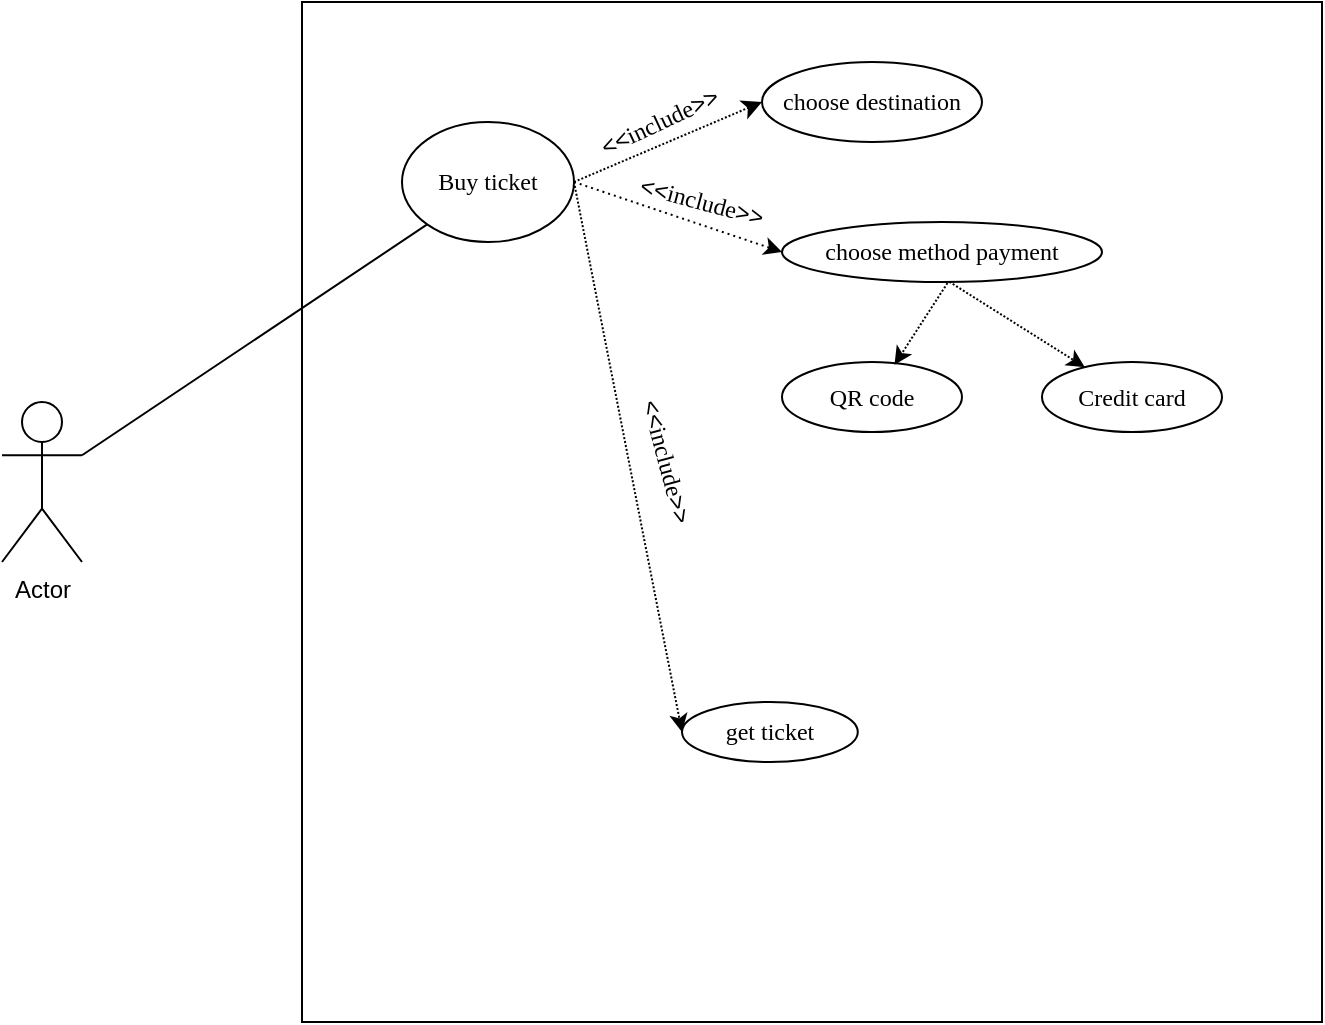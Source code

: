 <mxfile version="21.0.6" type="google"><diagram name="Trang-1" id="sER-0fwj8kS5iyrna3Ce"><mxGraphModel grid="1" page="1" gridSize="10" guides="1" tooltips="1" connect="1" arrows="1" fold="1" pageScale="1" pageWidth="827" pageHeight="1169" math="0" shadow="0"><root><mxCell id="0"/><mxCell id="1" parent="0"/><mxCell id="ryfl59Yn6GZChmdKb3rj-1" value="Actor" style="shape=umlActor;verticalLabelPosition=bottom;verticalAlign=top;html=1;outlineConnect=0;" vertex="1" parent="1"><mxGeometry x="60" y="240" width="40" height="80" as="geometry"/></mxCell><mxCell id="ryfl59Yn6GZChmdKb3rj-2" value="" style="whiteSpace=net;html=1;aspect=fixed;" vertex="1" parent="1"><mxGeometry x="210" y="40" width="510" height="510" as="geometry"/></mxCell><mxCell id="ryfl59Yn6GZChmdKb3rj-3" value="&lt;font face=&quot;Times New Roman&quot;&gt;Buy ticket&lt;/font&gt;" style="ellipse;whiteSpace=wrap;html=1;" vertex="1" parent="1"><mxGeometry x="260" y="100" width="86" height="60" as="geometry"/></mxCell><mxCell id="ryfl59Yn6GZChmdKb3rj-5" value="&lt;font face=&quot;Times New Roman&quot;&gt;choose destination&lt;/font&gt;" style="ellipse;whiteSpace=wrap;html=1;" vertex="1" parent="1"><mxGeometry x="440" y="70" width="110" height="40" as="geometry"/></mxCell><mxCell id="ryfl59Yn6GZChmdKb3rj-7" value="" style="endArrow=classic;html=1;rounded=0;entryX=0;entryY=0.5;entryDx=0;entryDy=0;dashed=1;dashPattern=1 1;endSize=7;strokeColor=#000000;exitX=1;exitY=0.5;exitDx=0;exitDy=0;" edge="1" parent="1" source="ryfl59Yn6GZChmdKb3rj-3" target="ryfl59Yn6GZChmdKb3rj-5"><mxGeometry width="50" height="50" relative="1" as="geometry"><mxPoint x="400" y="170" as="sourcePoint"/><mxPoint x="450" y="120" as="targetPoint"/><Array as="points"><mxPoint x="440" y="90"/></Array></mxGeometry></mxCell><mxCell id="ryfl59Yn6GZChmdKb3rj-8" value="&amp;lt;&amp;lt;&lt;font face=&quot;Times New Roman&quot;&gt;include&lt;/font&gt;&amp;gt;&amp;gt;" style="text;html=1;strokeColor=none;fillColor=none;align=center;verticalAlign=middle;whiteSpace=wrap;rounded=0;rotation=-25;" vertex="1" parent="1"><mxGeometry x="356.1" y="90" width="66" height="20" as="geometry"/></mxCell><mxCell id="ryfl59Yn6GZChmdKb3rj-9" value="choose method payment" style="ellipse;whiteSpace=wrap;html=1;fontFamily=Times New Roman;" vertex="1" parent="1"><mxGeometry x="450" y="150" width="160" height="30" as="geometry"/></mxCell><mxCell id="ryfl59Yn6GZChmdKb3rj-10" value="" style="endArrow=classic;html=1;rounded=0;entryX=0;entryY=0.5;entryDx=0;entryDy=0;dashed=1;dashPattern=1 2;strokeWidth=1;exitX=1;exitY=0.5;exitDx=0;exitDy=0;" edge="1" parent="1" source="ryfl59Yn6GZChmdKb3rj-3" target="ryfl59Yn6GZChmdKb3rj-9"><mxGeometry width="50" height="50" relative="1" as="geometry"><mxPoint x="400" y="210" as="sourcePoint"/><mxPoint x="450" y="160" as="targetPoint"/></mxGeometry></mxCell><mxCell id="ryfl59Yn6GZChmdKb3rj-11" value="&amp;lt;&amp;lt;&lt;font face=&quot;Times New Roman&quot;&gt;include&lt;/font&gt;&amp;gt;&amp;gt;" style="text;html=1;strokeColor=none;fillColor=none;align=center;verticalAlign=middle;whiteSpace=wrap;rounded=0;rotation=15;" vertex="1" parent="1"><mxGeometry x="380" y="130" width="60" height="20" as="geometry"/></mxCell><mxCell id="ryfl59Yn6GZChmdKb3rj-12" value="get ticket" style="ellipse;whiteSpace=wrap;html=1;fontFamily=Times New Roman;" vertex="1" parent="1"><mxGeometry x="400" y="390" width="87.9" height="30" as="geometry"/></mxCell><mxCell id="ryfl59Yn6GZChmdKb3rj-13" value="" style="endArrow=classic;html=1;rounded=0;exitX=1;exitY=0.5;exitDx=0;exitDy=0;entryX=0;entryY=0.5;entryDx=0;entryDy=0;dashed=1;dashPattern=1 1;" edge="1" parent="1" source="ryfl59Yn6GZChmdKb3rj-3" target="ryfl59Yn6GZChmdKb3rj-12"><mxGeometry width="50" height="50" relative="1" as="geometry"><mxPoint x="450" y="220" as="sourcePoint"/><mxPoint x="500" y="170" as="targetPoint"/></mxGeometry></mxCell><mxCell id="ryfl59Yn6GZChmdKb3rj-14" value="&amp;lt;&amp;lt;&lt;font face=&quot;Times New Roman&quot;&gt;include&lt;/font&gt;&amp;gt;&amp;gt;" style="text;html=1;strokeColor=none;fillColor=none;align=center;verticalAlign=middle;whiteSpace=wrap;rounded=0;rotation=75;" vertex="1" parent="1"><mxGeometry x="362.1" y="255" width="60" height="30" as="geometry"/></mxCell><mxCell id="ryfl59Yn6GZChmdKb3rj-15" value="&lt;font face=&quot;Times New Roman&quot;&gt;Credit card&lt;/font&gt;" style="ellipse;whiteSpace=wrap;html=1;" vertex="1" parent="1"><mxGeometry x="580" y="220" width="90" height="35" as="geometry"/></mxCell><mxCell id="ryfl59Yn6GZChmdKb3rj-17" value="&lt;font face=&quot;Times New Roman&quot;&gt;QR code&lt;/font&gt;" style="ellipse;whiteSpace=wrap;html=1;" vertex="1" parent="1"><mxGeometry x="450" y="220" width="90" height="35" as="geometry"/></mxCell><mxCell id="ryfl59Yn6GZChmdKb3rj-18" value="" style="endArrow=classic;html=1;rounded=0;entryX=0.625;entryY=0.039;entryDx=0;entryDy=0;entryPerimeter=0;exitX=0.517;exitY=1.018;exitDx=0;exitDy=0;exitPerimeter=0;fontFamily=Times New Roman;dashed=1;dashPattern=1 1;" edge="1" parent="1" source="ryfl59Yn6GZChmdKb3rj-9" target="ryfl59Yn6GZChmdKb3rj-17"><mxGeometry width="50" height="50" relative="1" as="geometry"><mxPoint x="400" y="250" as="sourcePoint"/><mxPoint x="450" y="200" as="targetPoint"/></mxGeometry></mxCell><mxCell id="ryfl59Yn6GZChmdKb3rj-19" value="" style="endArrow=classic;html=1;rounded=0;exitX=0.523;exitY=0.997;exitDx=0;exitDy=0;exitPerimeter=0;dashed=1;dashPattern=1 1;" edge="1" parent="1" source="ryfl59Yn6GZChmdKb3rj-9" target="ryfl59Yn6GZChmdKb3rj-15"><mxGeometry width="50" height="50" relative="1" as="geometry"><mxPoint x="543" y="191" as="sourcePoint"/><mxPoint x="516" y="231" as="targetPoint"/></mxGeometry></mxCell><mxCell id="ryfl59Yn6GZChmdKb3rj-37" value="" style="endArrow=none;html=1;rounded=0;fontFamily=Helvetica;fontSize=12;fontColor=default;exitX=1;exitY=0.333;exitDx=0;exitDy=0;exitPerimeter=0;entryX=0;entryY=1;entryDx=0;entryDy=0;" edge="1" parent="1" source="ryfl59Yn6GZChmdKb3rj-1" target="ryfl59Yn6GZChmdKb3rj-3"><mxGeometry width="50" height="50" relative="1" as="geometry"><mxPoint x="200" y="310" as="sourcePoint"/><mxPoint x="250" y="260" as="targetPoint"/></mxGeometry></mxCell></root></mxGraphModel></diagram></mxfile>